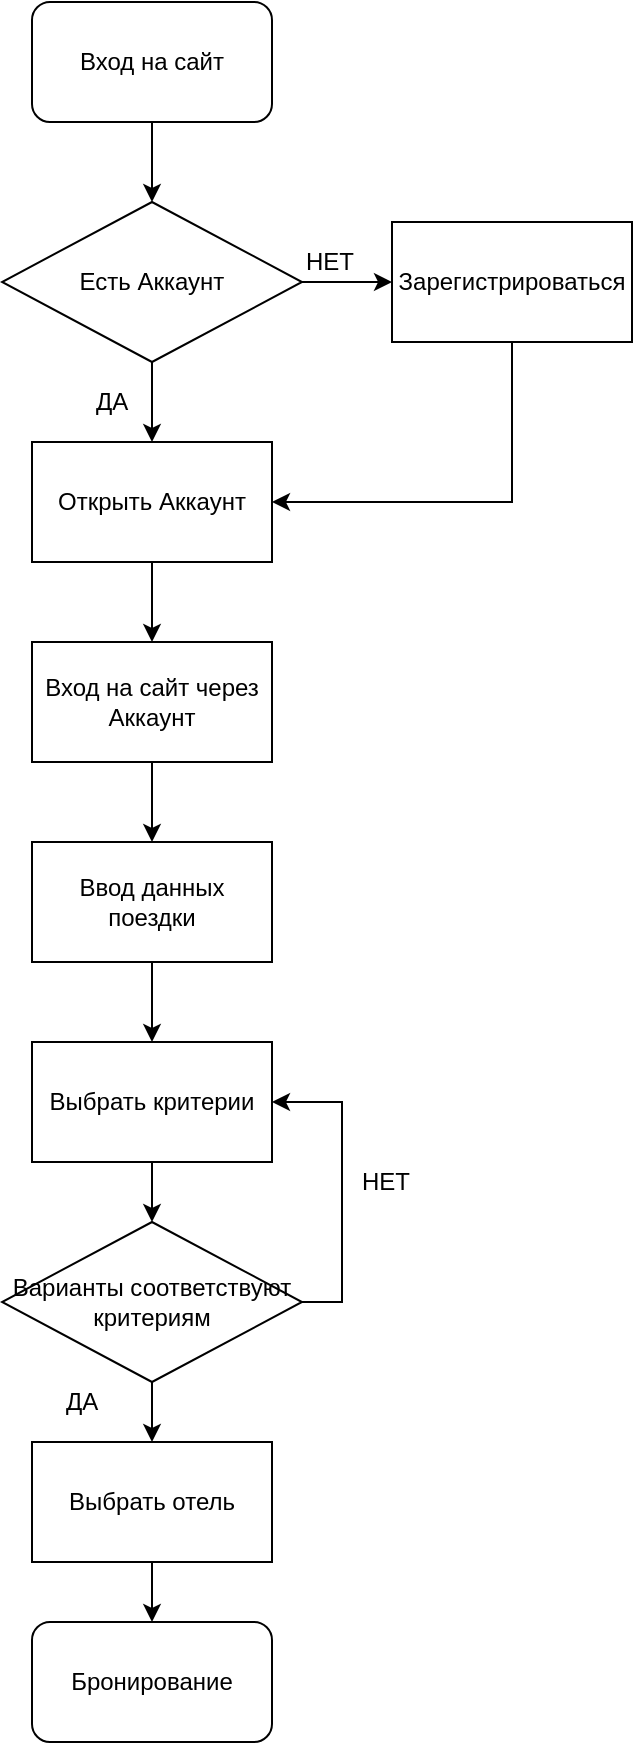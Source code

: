 <mxfile type="device" version="11.2.9" pages="1"><diagram id="UWWhrw42yjs6_XAfrigy" name="Page-1"><mxGraphModel grid="1" dx="676" dy="411" gridSize="10" guides="1" tooltips="1" connect="1" arrows="1" fold="1" page="1" pageScale="1" pageWidth="827" pageHeight="1169" math="0" shadow="0"><root><mxCell id="0" /><mxCell id="1" parent="0" /><mxCell id="9ckyj4wCsVrK_V1lIyeD-1" value="Вход на сайт" parent="1" style="rounded=1;whiteSpace=wrap;html=1;" vertex="1"><mxGeometry as="geometry" x="20" y="20" width="120" height="60" /></mxCell><mxCell id="9ckyj4wCsVrK_V1lIyeD-2" value="" parent="1" style="endArrow=classic;html=1;exitX=0.5;exitY=1;exitDx=0;exitDy=0;" edge="1" source="9ckyj4wCsVrK_V1lIyeD-1" target="9ckyj4wCsVrK_V1lIyeD-3"><mxGeometry as="geometry" width="50" height="50" relative="1"><mxPoint as="sourcePoint" x="20" y="150" /><mxPoint as="targetPoint" x="80" y="120" /></mxGeometry></mxCell><mxCell id="9ckyj4wCsVrK_V1lIyeD-5" value="" parent="1" style="edgeStyle=orthogonalEdgeStyle;rounded=0;orthogonalLoop=1;jettySize=auto;html=1;" edge="1" source="9ckyj4wCsVrK_V1lIyeD-3" target="9ckyj4wCsVrK_V1lIyeD-4"><mxGeometry as="geometry" relative="1" /></mxCell><mxCell id="9ckyj4wCsVrK_V1lIyeD-8" value="" parent="1" style="edgeStyle=orthogonalEdgeStyle;rounded=0;orthogonalLoop=1;jettySize=auto;html=1;" edge="1" source="9ckyj4wCsVrK_V1lIyeD-3" target="9ckyj4wCsVrK_V1lIyeD-7"><mxGeometry as="geometry" relative="1" /></mxCell><mxCell id="9ckyj4wCsVrK_V1lIyeD-3" value="Есть Аккаунт" parent="1" style="rhombus;whiteSpace=wrap;html=1;" vertex="1"><mxGeometry as="geometry" x="5" y="120" width="150" height="80" /></mxCell><mxCell id="9ckyj4wCsVrK_V1lIyeD-11" value="" parent="1" style="edgeStyle=orthogonalEdgeStyle;rounded=0;orthogonalLoop=1;jettySize=auto;html=1;entryX=1;entryY=0.5;entryDx=0;entryDy=0;" edge="1" source="9ckyj4wCsVrK_V1lIyeD-4" target="9ckyj4wCsVrK_V1lIyeD-7"><mxGeometry as="geometry" relative="1"><mxPoint as="targetPoint" x="260.0" y="269.885" /><Array as="points"><mxPoint x="260" y="270" /></Array></mxGeometry></mxCell><mxCell id="9ckyj4wCsVrK_V1lIyeD-4" value="Зарегистрироваться" parent="1" style="rounded=0;whiteSpace=wrap;html=1;" vertex="1"><mxGeometry as="geometry" x="200" y="130" width="120" height="60" /></mxCell><mxCell id="9ckyj4wCsVrK_V1lIyeD-6" value="НЕТ" parent="1" style="text;html=1;resizable=0;points=[];autosize=1;align=left;verticalAlign=top;spacingTop=-4;" vertex="1"><mxGeometry as="geometry" x="155" y="140" width="40" height="20" /></mxCell><mxCell id="9ckyj4wCsVrK_V1lIyeD-13" value="" parent="1" style="edgeStyle=orthogonalEdgeStyle;rounded=0;orthogonalLoop=1;jettySize=auto;html=1;" edge="1" source="9ckyj4wCsVrK_V1lIyeD-7" target="9ckyj4wCsVrK_V1lIyeD-12"><mxGeometry as="geometry" relative="1" /></mxCell><mxCell id="9ckyj4wCsVrK_V1lIyeD-7" value="Открыть Аккаунт" parent="1" style="rounded=0;whiteSpace=wrap;html=1;" vertex="1"><mxGeometry as="geometry" x="20" y="240" width="120" height="60" /></mxCell><mxCell id="9ckyj4wCsVrK_V1lIyeD-9" value="ДА" parent="1" style="text;html=1;resizable=0;points=[];autosize=1;align=left;verticalAlign=top;spacingTop=-4;" vertex="1"><mxGeometry as="geometry" x="50" y="210" width="30" height="20" /></mxCell><mxCell id="9ckyj4wCsVrK_V1lIyeD-15" value="" parent="1" style="edgeStyle=orthogonalEdgeStyle;rounded=0;orthogonalLoop=1;jettySize=auto;html=1;" edge="1" source="9ckyj4wCsVrK_V1lIyeD-12" target="9ckyj4wCsVrK_V1lIyeD-14"><mxGeometry as="geometry" relative="1" /></mxCell><mxCell id="9ckyj4wCsVrK_V1lIyeD-12" value="Вход на сайт через Аккаунт" parent="1" style="rounded=0;whiteSpace=wrap;html=1;" vertex="1"><mxGeometry as="geometry" x="20" y="340" width="120" height="60" /></mxCell><mxCell id="9ckyj4wCsVrK_V1lIyeD-17" value="" parent="1" style="edgeStyle=orthogonalEdgeStyle;rounded=0;orthogonalLoop=1;jettySize=auto;html=1;" edge="1" source="9ckyj4wCsVrK_V1lIyeD-14" target="9ckyj4wCsVrK_V1lIyeD-16"><mxGeometry as="geometry" relative="1" /></mxCell><mxCell id="9ckyj4wCsVrK_V1lIyeD-14" value="Ввод данных поездки" parent="1" style="rounded=0;whiteSpace=wrap;html=1;" vertex="1"><mxGeometry as="geometry" x="20" y="440" width="120" height="60" /></mxCell><mxCell id="9ckyj4wCsVrK_V1lIyeD-19" value="" parent="1" style="edgeStyle=orthogonalEdgeStyle;rounded=0;orthogonalLoop=1;jettySize=auto;html=1;" edge="1" source="9ckyj4wCsVrK_V1lIyeD-16" target="9ckyj4wCsVrK_V1lIyeD-18"><mxGeometry as="geometry" relative="1" /></mxCell><mxCell id="9ckyj4wCsVrK_V1lIyeD-16" value="Выбрать критерии" parent="1" style="rounded=0;whiteSpace=wrap;html=1;" vertex="1"><mxGeometry as="geometry" x="20" y="540" width="120" height="60" /></mxCell><mxCell id="9ckyj4wCsVrK_V1lIyeD-21" parent="1" style="edgeStyle=orthogonalEdgeStyle;rounded=0;orthogonalLoop=1;jettySize=auto;html=1;exitX=1;exitY=0.5;exitDx=0;exitDy=0;entryX=1;entryY=0.5;entryDx=0;entryDy=0;" edge="1" source="9ckyj4wCsVrK_V1lIyeD-18" target="9ckyj4wCsVrK_V1lIyeD-16"><mxGeometry as="geometry" relative="1" /></mxCell><mxCell id="9ckyj4wCsVrK_V1lIyeD-24" value="" parent="1" style="edgeStyle=orthogonalEdgeStyle;rounded=0;orthogonalLoop=1;jettySize=auto;html=1;" edge="1" source="9ckyj4wCsVrK_V1lIyeD-18" target="9ckyj4wCsVrK_V1lIyeD-23"><mxGeometry as="geometry" relative="1" /></mxCell><mxCell id="9ckyj4wCsVrK_V1lIyeD-18" value="Варианты соответствуют критериям" parent="1" style="rhombus;whiteSpace=wrap;html=1;" vertex="1"><mxGeometry as="geometry" x="5" y="630" width="150" height="80" /></mxCell><mxCell id="9ckyj4wCsVrK_V1lIyeD-22" value="НЕТ" parent="1" style="text;html=1;resizable=0;points=[];autosize=1;align=left;verticalAlign=top;spacingTop=-4;" vertex="1"><mxGeometry as="geometry" x="183" y="600" width="40" height="20" /></mxCell><mxCell id="9ckyj4wCsVrK_V1lIyeD-27" value="" parent="1" style="edgeStyle=orthogonalEdgeStyle;rounded=0;orthogonalLoop=1;jettySize=auto;html=1;" edge="1" source="9ckyj4wCsVrK_V1lIyeD-23" target="9ckyj4wCsVrK_V1lIyeD-26"><mxGeometry as="geometry" relative="1" /></mxCell><mxCell id="9ckyj4wCsVrK_V1lIyeD-23" value="Выбрать отель" parent="1" style="rounded=0;whiteSpace=wrap;html=1;" vertex="1"><mxGeometry as="geometry" x="20" y="740" width="120" height="60" /></mxCell><mxCell id="9ckyj4wCsVrK_V1lIyeD-25" value="ДА" parent="1" style="text;html=1;resizable=0;points=[];autosize=1;align=left;verticalAlign=top;spacingTop=-4;" vertex="1"><mxGeometry as="geometry" x="35" y="710" width="30" height="20" /></mxCell><mxCell id="9ckyj4wCsVrK_V1lIyeD-26" value="Бронирование" parent="1" style="rounded=1;whiteSpace=wrap;html=1;" vertex="1"><mxGeometry as="geometry" x="20" y="830" width="120" height="60" /></mxCell></root></mxGraphModel></diagram></mxfile>